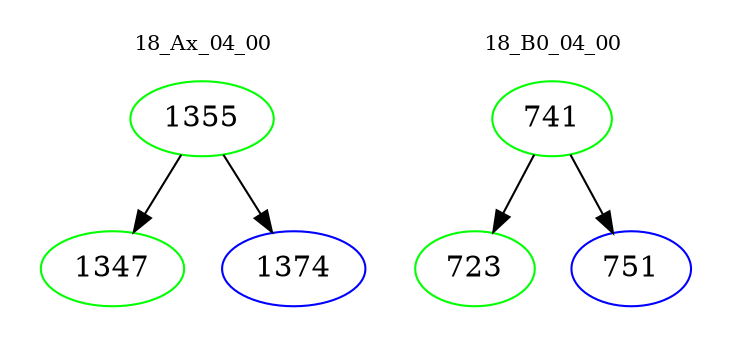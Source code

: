 digraph{
subgraph cluster_0 {
color = white
label = "18_Ax_04_00";
fontsize=10;
T0_1355 [label="1355", color="green"]
T0_1355 -> T0_1347 [color="black"]
T0_1347 [label="1347", color="green"]
T0_1355 -> T0_1374 [color="black"]
T0_1374 [label="1374", color="blue"]
}
subgraph cluster_1 {
color = white
label = "18_B0_04_00";
fontsize=10;
T1_741 [label="741", color="green"]
T1_741 -> T1_723 [color="black"]
T1_723 [label="723", color="green"]
T1_741 -> T1_751 [color="black"]
T1_751 [label="751", color="blue"]
}
}
